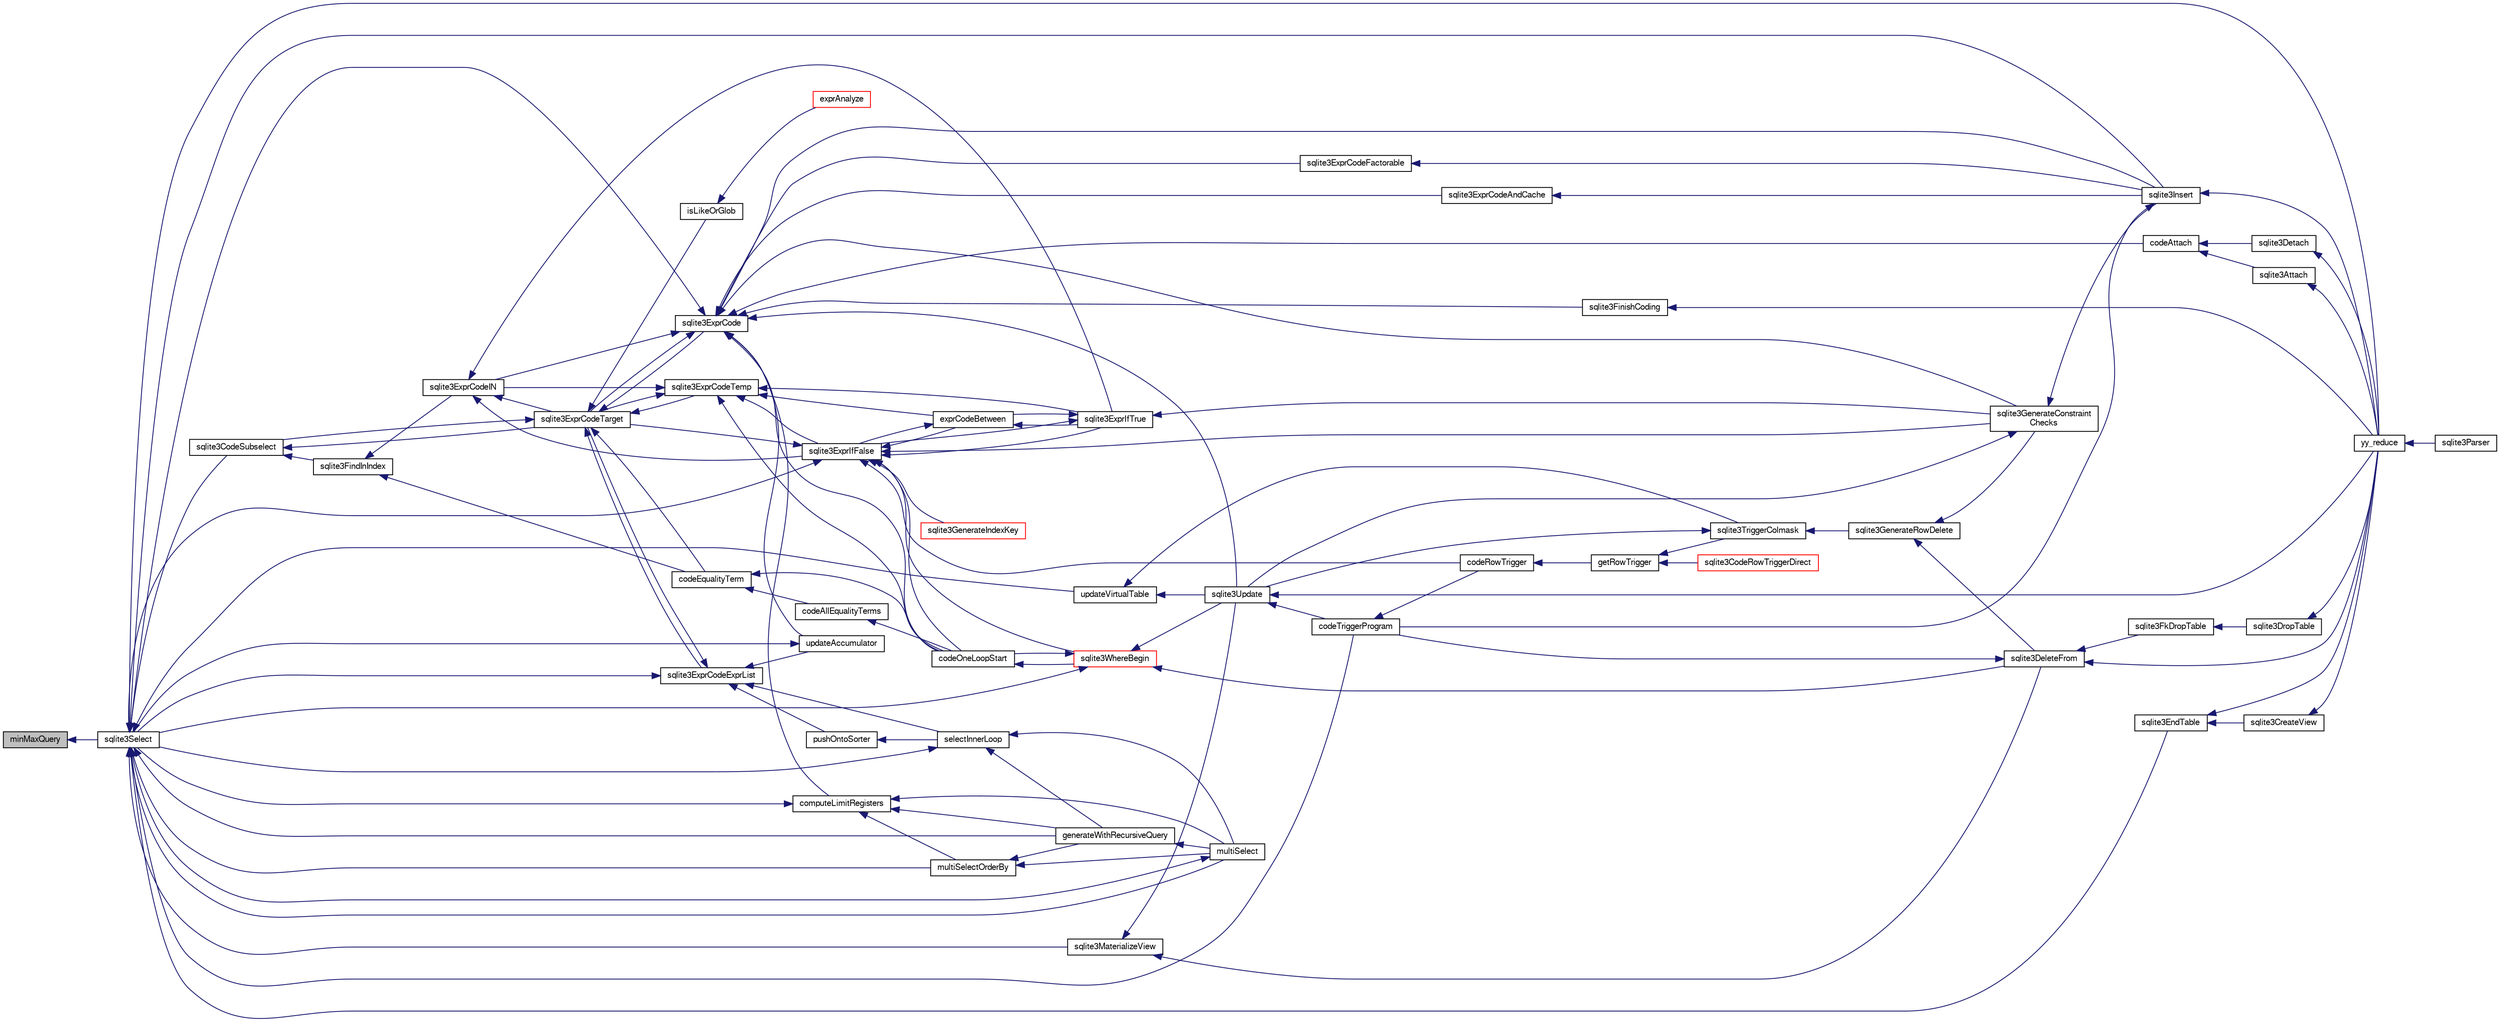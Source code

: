 digraph "minMaxQuery"
{
  edge [fontname="FreeSans",fontsize="10",labelfontname="FreeSans",labelfontsize="10"];
  node [fontname="FreeSans",fontsize="10",shape=record];
  rankdir="LR";
  Node167733 [label="minMaxQuery",height=0.2,width=0.4,color="black", fillcolor="grey75", style="filled", fontcolor="black"];
  Node167733 -> Node167734 [dir="back",color="midnightblue",fontsize="10",style="solid",fontname="FreeSans"];
  Node167734 [label="sqlite3Select",height=0.2,width=0.4,color="black", fillcolor="white", style="filled",URL="$sqlite3_8c.html#a2465ee8c956209ba4b272477b7c21a45"];
  Node167734 -> Node167735 [dir="back",color="midnightblue",fontsize="10",style="solid",fontname="FreeSans"];
  Node167735 [label="sqlite3CodeSubselect",height=0.2,width=0.4,color="black", fillcolor="white", style="filled",URL="$sqlite3_8c.html#aa69b46d2204a1d1b110107a1be12ee0c"];
  Node167735 -> Node167736 [dir="back",color="midnightblue",fontsize="10",style="solid",fontname="FreeSans"];
  Node167736 [label="sqlite3FindInIndex",height=0.2,width=0.4,color="black", fillcolor="white", style="filled",URL="$sqlite3_8c.html#af7d8c56ab0231f44bb5f87b3fafeffb2"];
  Node167736 -> Node167737 [dir="back",color="midnightblue",fontsize="10",style="solid",fontname="FreeSans"];
  Node167737 [label="sqlite3ExprCodeIN",height=0.2,width=0.4,color="black", fillcolor="white", style="filled",URL="$sqlite3_8c.html#ad9cf4f5b5ffb90c24a4a0900c8626193"];
  Node167737 -> Node167738 [dir="back",color="midnightblue",fontsize="10",style="solid",fontname="FreeSans"];
  Node167738 [label="sqlite3ExprCodeTarget",height=0.2,width=0.4,color="black", fillcolor="white", style="filled",URL="$sqlite3_8c.html#a4f308397a0a3ed299ed31aaa1ae2a293"];
  Node167738 -> Node167735 [dir="back",color="midnightblue",fontsize="10",style="solid",fontname="FreeSans"];
  Node167738 -> Node167739 [dir="back",color="midnightblue",fontsize="10",style="solid",fontname="FreeSans"];
  Node167739 [label="sqlite3ExprCodeTemp",height=0.2,width=0.4,color="black", fillcolor="white", style="filled",URL="$sqlite3_8c.html#a3bc5c1ccb3c5851847e2aeb4a84ae1fc"];
  Node167739 -> Node167737 [dir="back",color="midnightblue",fontsize="10",style="solid",fontname="FreeSans"];
  Node167739 -> Node167738 [dir="back",color="midnightblue",fontsize="10",style="solid",fontname="FreeSans"];
  Node167739 -> Node167740 [dir="back",color="midnightblue",fontsize="10",style="solid",fontname="FreeSans"];
  Node167740 [label="exprCodeBetween",height=0.2,width=0.4,color="black", fillcolor="white", style="filled",URL="$sqlite3_8c.html#abd053493214542bca8f406f42145d173"];
  Node167740 -> Node167741 [dir="back",color="midnightblue",fontsize="10",style="solid",fontname="FreeSans"];
  Node167741 [label="sqlite3ExprIfTrue",height=0.2,width=0.4,color="black", fillcolor="white", style="filled",URL="$sqlite3_8c.html#ad93a55237c23e1b743ab1f59df1a1444"];
  Node167741 -> Node167740 [dir="back",color="midnightblue",fontsize="10",style="solid",fontname="FreeSans"];
  Node167741 -> Node167742 [dir="back",color="midnightblue",fontsize="10",style="solid",fontname="FreeSans"];
  Node167742 [label="sqlite3ExprIfFalse",height=0.2,width=0.4,color="black", fillcolor="white", style="filled",URL="$sqlite3_8c.html#af97ecccb5d56e321e118414b08f65b71"];
  Node167742 -> Node167738 [dir="back",color="midnightblue",fontsize="10",style="solid",fontname="FreeSans"];
  Node167742 -> Node167740 [dir="back",color="midnightblue",fontsize="10",style="solid",fontname="FreeSans"];
  Node167742 -> Node167741 [dir="back",color="midnightblue",fontsize="10",style="solid",fontname="FreeSans"];
  Node167742 -> Node167743 [dir="back",color="midnightblue",fontsize="10",style="solid",fontname="FreeSans"];
  Node167743 [label="sqlite3GenerateIndexKey",height=0.2,width=0.4,color="red", fillcolor="white", style="filled",URL="$sqlite3_8c.html#ab85ac93d5c5e6760f45f07897be7f272"];
  Node167742 -> Node167769 [dir="back",color="midnightblue",fontsize="10",style="solid",fontname="FreeSans"];
  Node167769 [label="sqlite3GenerateConstraint\lChecks",height=0.2,width=0.4,color="black", fillcolor="white", style="filled",URL="$sqlite3_8c.html#aef639c1e6a0c0a67ca6e7690ad931bd2"];
  Node167769 -> Node167767 [dir="back",color="midnightblue",fontsize="10",style="solid",fontname="FreeSans"];
  Node167767 [label="sqlite3Insert",height=0.2,width=0.4,color="black", fillcolor="white", style="filled",URL="$sqlite3_8c.html#a5b17c9c2000bae6bdff8e6be48d7dc2b"];
  Node167767 -> Node167760 [dir="back",color="midnightblue",fontsize="10",style="solid",fontname="FreeSans"];
  Node167760 [label="codeTriggerProgram",height=0.2,width=0.4,color="black", fillcolor="white", style="filled",URL="$sqlite3_8c.html#a120801f59d9281d201d2ff4b2606836e"];
  Node167760 -> Node167761 [dir="back",color="midnightblue",fontsize="10",style="solid",fontname="FreeSans"];
  Node167761 [label="codeRowTrigger",height=0.2,width=0.4,color="black", fillcolor="white", style="filled",URL="$sqlite3_8c.html#a463cea5aaaf388b560b206570a0022fc"];
  Node167761 -> Node167762 [dir="back",color="midnightblue",fontsize="10",style="solid",fontname="FreeSans"];
  Node167762 [label="getRowTrigger",height=0.2,width=0.4,color="black", fillcolor="white", style="filled",URL="$sqlite3_8c.html#a69626ef20b540d1a2b19cf56f3f45689"];
  Node167762 -> Node167763 [dir="back",color="midnightblue",fontsize="10",style="solid",fontname="FreeSans"];
  Node167763 [label="sqlite3CodeRowTriggerDirect",height=0.2,width=0.4,color="red", fillcolor="white", style="filled",URL="$sqlite3_8c.html#ad92829f9001bcf89a0299dad5a48acd4"];
  Node167762 -> Node167768 [dir="back",color="midnightblue",fontsize="10",style="solid",fontname="FreeSans"];
  Node167768 [label="sqlite3TriggerColmask",height=0.2,width=0.4,color="black", fillcolor="white", style="filled",URL="$sqlite3_8c.html#acace8e99e37ae5e84ea03c65e820c540"];
  Node167768 -> Node167756 [dir="back",color="midnightblue",fontsize="10",style="solid",fontname="FreeSans"];
  Node167756 [label="sqlite3GenerateRowDelete",height=0.2,width=0.4,color="black", fillcolor="white", style="filled",URL="$sqlite3_8c.html#a2c76cbf3027fc18fdbb8cb4cd96b77d9"];
  Node167756 -> Node167757 [dir="back",color="midnightblue",fontsize="10",style="solid",fontname="FreeSans"];
  Node167757 [label="sqlite3DeleteFrom",height=0.2,width=0.4,color="black", fillcolor="white", style="filled",URL="$sqlite3_8c.html#ab9b4b45349188b49eabb23f94608a091"];
  Node167757 -> Node167758 [dir="back",color="midnightblue",fontsize="10",style="solid",fontname="FreeSans"];
  Node167758 [label="sqlite3FkDropTable",height=0.2,width=0.4,color="black", fillcolor="white", style="filled",URL="$sqlite3_8c.html#a1218c6fc74e89152ceaa4760e82f5ef9"];
  Node167758 -> Node167759 [dir="back",color="midnightblue",fontsize="10",style="solid",fontname="FreeSans"];
  Node167759 [label="sqlite3DropTable",height=0.2,width=0.4,color="black", fillcolor="white", style="filled",URL="$sqlite3_8c.html#a5534f77364b5568783c0e50db3c9defb"];
  Node167759 -> Node167747 [dir="back",color="midnightblue",fontsize="10",style="solid",fontname="FreeSans"];
  Node167747 [label="yy_reduce",height=0.2,width=0.4,color="black", fillcolor="white", style="filled",URL="$sqlite3_8c.html#a7c419a9b25711c666a9a2449ef377f14"];
  Node167747 -> Node167748 [dir="back",color="midnightblue",fontsize="10",style="solid",fontname="FreeSans"];
  Node167748 [label="sqlite3Parser",height=0.2,width=0.4,color="black", fillcolor="white", style="filled",URL="$sqlite3_8c.html#a0327d71a5fabe0b6a343d78a2602e72a"];
  Node167757 -> Node167760 [dir="back",color="midnightblue",fontsize="10",style="solid",fontname="FreeSans"];
  Node167757 -> Node167747 [dir="back",color="midnightblue",fontsize="10",style="solid",fontname="FreeSans"];
  Node167756 -> Node167769 [dir="back",color="midnightblue",fontsize="10",style="solid",fontname="FreeSans"];
  Node167768 -> Node167765 [dir="back",color="midnightblue",fontsize="10",style="solid",fontname="FreeSans"];
  Node167765 [label="sqlite3Update",height=0.2,width=0.4,color="black", fillcolor="white", style="filled",URL="$sqlite3_8c.html#ac5aa67c46e8cc8174566fabe6809fafa"];
  Node167765 -> Node167760 [dir="back",color="midnightblue",fontsize="10",style="solid",fontname="FreeSans"];
  Node167765 -> Node167747 [dir="back",color="midnightblue",fontsize="10",style="solid",fontname="FreeSans"];
  Node167767 -> Node167747 [dir="back",color="midnightblue",fontsize="10",style="solid",fontname="FreeSans"];
  Node167769 -> Node167765 [dir="back",color="midnightblue",fontsize="10",style="solid",fontname="FreeSans"];
  Node167742 -> Node167734 [dir="back",color="midnightblue",fontsize="10",style="solid",fontname="FreeSans"];
  Node167742 -> Node167761 [dir="back",color="midnightblue",fontsize="10",style="solid",fontname="FreeSans"];
  Node167742 -> Node167775 [dir="back",color="midnightblue",fontsize="10",style="solid",fontname="FreeSans"];
  Node167775 [label="codeOneLoopStart",height=0.2,width=0.4,color="black", fillcolor="white", style="filled",URL="$sqlite3_8c.html#aa868875120b151c169cc79139ed6e008"];
  Node167775 -> Node167772 [dir="back",color="midnightblue",fontsize="10",style="solid",fontname="FreeSans"];
  Node167772 [label="sqlite3WhereBegin",height=0.2,width=0.4,color="red", fillcolor="white", style="filled",URL="$sqlite3_8c.html#acad049f5c9a96a8118cffd5e5ce89f7c"];
  Node167772 -> Node167757 [dir="back",color="midnightblue",fontsize="10",style="solid",fontname="FreeSans"];
  Node167772 -> Node167734 [dir="back",color="midnightblue",fontsize="10",style="solid",fontname="FreeSans"];
  Node167772 -> Node167765 [dir="back",color="midnightblue",fontsize="10",style="solid",fontname="FreeSans"];
  Node167772 -> Node167775 [dir="back",color="midnightblue",fontsize="10",style="solid",fontname="FreeSans"];
  Node167742 -> Node167772 [dir="back",color="midnightblue",fontsize="10",style="solid",fontname="FreeSans"];
  Node167741 -> Node167769 [dir="back",color="midnightblue",fontsize="10",style="solid",fontname="FreeSans"];
  Node167740 -> Node167742 [dir="back",color="midnightblue",fontsize="10",style="solid",fontname="FreeSans"];
  Node167739 -> Node167741 [dir="back",color="midnightblue",fontsize="10",style="solid",fontname="FreeSans"];
  Node167739 -> Node167742 [dir="back",color="midnightblue",fontsize="10",style="solid",fontname="FreeSans"];
  Node167739 -> Node167775 [dir="back",color="midnightblue",fontsize="10",style="solid",fontname="FreeSans"];
  Node167738 -> Node167776 [dir="back",color="midnightblue",fontsize="10",style="solid",fontname="FreeSans"];
  Node167776 [label="sqlite3ExprCode",height=0.2,width=0.4,color="black", fillcolor="white", style="filled",URL="$sqlite3_8c.html#a75f270fb0b111b86924cca4ea507b417"];
  Node167776 -> Node167737 [dir="back",color="midnightblue",fontsize="10",style="solid",fontname="FreeSans"];
  Node167776 -> Node167738 [dir="back",color="midnightblue",fontsize="10",style="solid",fontname="FreeSans"];
  Node167776 -> Node167777 [dir="back",color="midnightblue",fontsize="10",style="solid",fontname="FreeSans"];
  Node167777 [label="sqlite3ExprCodeFactorable",height=0.2,width=0.4,color="black", fillcolor="white", style="filled",URL="$sqlite3_8c.html#a843f7fd58eec5a683c1fd8435fcd1e84"];
  Node167777 -> Node167767 [dir="back",color="midnightblue",fontsize="10",style="solid",fontname="FreeSans"];
  Node167776 -> Node167778 [dir="back",color="midnightblue",fontsize="10",style="solid",fontname="FreeSans"];
  Node167778 [label="sqlite3ExprCodeAndCache",height=0.2,width=0.4,color="black", fillcolor="white", style="filled",URL="$sqlite3_8c.html#ae3e46527d9b7fc9cb9236d21a5e6b1d8"];
  Node167778 -> Node167767 [dir="back",color="midnightblue",fontsize="10",style="solid",fontname="FreeSans"];
  Node167776 -> Node167779 [dir="back",color="midnightblue",fontsize="10",style="solid",fontname="FreeSans"];
  Node167779 [label="codeAttach",height=0.2,width=0.4,color="black", fillcolor="white", style="filled",URL="$sqlite3_8c.html#ade4e9e30d828a19c191fdcb098676d5b"];
  Node167779 -> Node167780 [dir="back",color="midnightblue",fontsize="10",style="solid",fontname="FreeSans"];
  Node167780 [label="sqlite3Detach",height=0.2,width=0.4,color="black", fillcolor="white", style="filled",URL="$sqlite3_8c.html#ab1a5a0b01c7560aef5e0b8603a68747d"];
  Node167780 -> Node167747 [dir="back",color="midnightblue",fontsize="10",style="solid",fontname="FreeSans"];
  Node167779 -> Node167781 [dir="back",color="midnightblue",fontsize="10",style="solid",fontname="FreeSans"];
  Node167781 [label="sqlite3Attach",height=0.2,width=0.4,color="black", fillcolor="white", style="filled",URL="$sqlite3_8c.html#ae0907fe0b43cc1b4c7e6a16213e8546f"];
  Node167781 -> Node167747 [dir="back",color="midnightblue",fontsize="10",style="solid",fontname="FreeSans"];
  Node167776 -> Node167782 [dir="back",color="midnightblue",fontsize="10",style="solid",fontname="FreeSans"];
  Node167782 [label="sqlite3FinishCoding",height=0.2,width=0.4,color="black", fillcolor="white", style="filled",URL="$sqlite3_8c.html#a651bc5b446c276c092705856d995b278"];
  Node167782 -> Node167747 [dir="back",color="midnightblue",fontsize="10",style="solid",fontname="FreeSans"];
  Node167776 -> Node167767 [dir="back",color="midnightblue",fontsize="10",style="solid",fontname="FreeSans"];
  Node167776 -> Node167769 [dir="back",color="midnightblue",fontsize="10",style="solid",fontname="FreeSans"];
  Node167776 -> Node167783 [dir="back",color="midnightblue",fontsize="10",style="solid",fontname="FreeSans"];
  Node167783 [label="computeLimitRegisters",height=0.2,width=0.4,color="black", fillcolor="white", style="filled",URL="$sqlite3_8c.html#ae9d37055e4905929b6f6cda5461e2f37"];
  Node167783 -> Node167784 [dir="back",color="midnightblue",fontsize="10",style="solid",fontname="FreeSans"];
  Node167784 [label="generateWithRecursiveQuery",height=0.2,width=0.4,color="black", fillcolor="white", style="filled",URL="$sqlite3_8c.html#ade2c3663fa9c3b9676507984b9483942"];
  Node167784 -> Node167785 [dir="back",color="midnightblue",fontsize="10",style="solid",fontname="FreeSans"];
  Node167785 [label="multiSelect",height=0.2,width=0.4,color="black", fillcolor="white", style="filled",URL="$sqlite3_8c.html#a6456c61f3d9b2389738753cedfa24fa7"];
  Node167785 -> Node167734 [dir="back",color="midnightblue",fontsize="10",style="solid",fontname="FreeSans"];
  Node167783 -> Node167785 [dir="back",color="midnightblue",fontsize="10",style="solid",fontname="FreeSans"];
  Node167783 -> Node167786 [dir="back",color="midnightblue",fontsize="10",style="solid",fontname="FreeSans"];
  Node167786 [label="multiSelectOrderBy",height=0.2,width=0.4,color="black", fillcolor="white", style="filled",URL="$sqlite3_8c.html#afcdb8488c6f4dfdadaf9f04bca35b808"];
  Node167786 -> Node167784 [dir="back",color="midnightblue",fontsize="10",style="solid",fontname="FreeSans"];
  Node167786 -> Node167785 [dir="back",color="midnightblue",fontsize="10",style="solid",fontname="FreeSans"];
  Node167783 -> Node167734 [dir="back",color="midnightblue",fontsize="10",style="solid",fontname="FreeSans"];
  Node167776 -> Node167787 [dir="back",color="midnightblue",fontsize="10",style="solid",fontname="FreeSans"];
  Node167787 [label="updateAccumulator",height=0.2,width=0.4,color="black", fillcolor="white", style="filled",URL="$sqlite3_8c.html#a1681660dd3ecd50c8727d6e56a537bd9"];
  Node167787 -> Node167734 [dir="back",color="midnightblue",fontsize="10",style="solid",fontname="FreeSans"];
  Node167776 -> Node167734 [dir="back",color="midnightblue",fontsize="10",style="solid",fontname="FreeSans"];
  Node167776 -> Node167765 [dir="back",color="midnightblue",fontsize="10",style="solid",fontname="FreeSans"];
  Node167776 -> Node167775 [dir="back",color="midnightblue",fontsize="10",style="solid",fontname="FreeSans"];
  Node167738 -> Node167788 [dir="back",color="midnightblue",fontsize="10",style="solid",fontname="FreeSans"];
  Node167788 [label="sqlite3ExprCodeExprList",height=0.2,width=0.4,color="black", fillcolor="white", style="filled",URL="$sqlite3_8c.html#a05b2b3dc3de7565de24eb3a2ff4e9566"];
  Node167788 -> Node167738 [dir="back",color="midnightblue",fontsize="10",style="solid",fontname="FreeSans"];
  Node167788 -> Node167789 [dir="back",color="midnightblue",fontsize="10",style="solid",fontname="FreeSans"];
  Node167789 [label="pushOntoSorter",height=0.2,width=0.4,color="black", fillcolor="white", style="filled",URL="$sqlite3_8c.html#a4555397beb584a386e7739cf022a6651"];
  Node167789 -> Node167790 [dir="back",color="midnightblue",fontsize="10",style="solid",fontname="FreeSans"];
  Node167790 [label="selectInnerLoop",height=0.2,width=0.4,color="black", fillcolor="white", style="filled",URL="$sqlite3_8c.html#ababe0933661ebe67eb0e6074bb1fd411"];
  Node167790 -> Node167784 [dir="back",color="midnightblue",fontsize="10",style="solid",fontname="FreeSans"];
  Node167790 -> Node167785 [dir="back",color="midnightblue",fontsize="10",style="solid",fontname="FreeSans"];
  Node167790 -> Node167734 [dir="back",color="midnightblue",fontsize="10",style="solid",fontname="FreeSans"];
  Node167788 -> Node167790 [dir="back",color="midnightblue",fontsize="10",style="solid",fontname="FreeSans"];
  Node167788 -> Node167787 [dir="back",color="midnightblue",fontsize="10",style="solid",fontname="FreeSans"];
  Node167788 -> Node167734 [dir="back",color="midnightblue",fontsize="10",style="solid",fontname="FreeSans"];
  Node167738 -> Node167791 [dir="back",color="midnightblue",fontsize="10",style="solid",fontname="FreeSans"];
  Node167791 [label="isLikeOrGlob",height=0.2,width=0.4,color="black", fillcolor="white", style="filled",URL="$sqlite3_8c.html#a6c38e495198bf8976f68d1a6ebd74a50"];
  Node167791 -> Node167792 [dir="back",color="midnightblue",fontsize="10",style="solid",fontname="FreeSans"];
  Node167792 [label="exprAnalyze",height=0.2,width=0.4,color="red", fillcolor="white", style="filled",URL="$sqlite3_8c.html#acb10e48c9a4184a4edd9bfd5b14ad0b7"];
  Node167738 -> Node167800 [dir="back",color="midnightblue",fontsize="10",style="solid",fontname="FreeSans"];
  Node167800 [label="codeEqualityTerm",height=0.2,width=0.4,color="black", fillcolor="white", style="filled",URL="$sqlite3_8c.html#ad88a57073f031452c9843e97f15acc47"];
  Node167800 -> Node167801 [dir="back",color="midnightblue",fontsize="10",style="solid",fontname="FreeSans"];
  Node167801 [label="codeAllEqualityTerms",height=0.2,width=0.4,color="black", fillcolor="white", style="filled",URL="$sqlite3_8c.html#a3095598b812500a4efe41bf17cd49381"];
  Node167801 -> Node167775 [dir="back",color="midnightblue",fontsize="10",style="solid",fontname="FreeSans"];
  Node167800 -> Node167775 [dir="back",color="midnightblue",fontsize="10",style="solid",fontname="FreeSans"];
  Node167737 -> Node167741 [dir="back",color="midnightblue",fontsize="10",style="solid",fontname="FreeSans"];
  Node167737 -> Node167742 [dir="back",color="midnightblue",fontsize="10",style="solid",fontname="FreeSans"];
  Node167736 -> Node167800 [dir="back",color="midnightblue",fontsize="10",style="solid",fontname="FreeSans"];
  Node167735 -> Node167738 [dir="back",color="midnightblue",fontsize="10",style="solid",fontname="FreeSans"];
  Node167734 -> Node167750 [dir="back",color="midnightblue",fontsize="10",style="solid",fontname="FreeSans"];
  Node167750 [label="sqlite3EndTable",height=0.2,width=0.4,color="black", fillcolor="white", style="filled",URL="$sqlite3_8c.html#a7b5f2c66c0f0b6f819d970ca389768b0"];
  Node167750 -> Node167751 [dir="back",color="midnightblue",fontsize="10",style="solid",fontname="FreeSans"];
  Node167751 [label="sqlite3CreateView",height=0.2,width=0.4,color="black", fillcolor="white", style="filled",URL="$sqlite3_8c.html#a9d85cb00ff71dee5cd9a019503a6982e"];
  Node167751 -> Node167747 [dir="back",color="midnightblue",fontsize="10",style="solid",fontname="FreeSans"];
  Node167750 -> Node167747 [dir="back",color="midnightblue",fontsize="10",style="solid",fontname="FreeSans"];
  Node167734 -> Node167802 [dir="back",color="midnightblue",fontsize="10",style="solid",fontname="FreeSans"];
  Node167802 [label="sqlite3MaterializeView",height=0.2,width=0.4,color="black", fillcolor="white", style="filled",URL="$sqlite3_8c.html#a4557984b0b75f998fb0c3f231c9b1def"];
  Node167802 -> Node167757 [dir="back",color="midnightblue",fontsize="10",style="solid",fontname="FreeSans"];
  Node167802 -> Node167765 [dir="back",color="midnightblue",fontsize="10",style="solid",fontname="FreeSans"];
  Node167734 -> Node167767 [dir="back",color="midnightblue",fontsize="10",style="solid",fontname="FreeSans"];
  Node167734 -> Node167784 [dir="back",color="midnightblue",fontsize="10",style="solid",fontname="FreeSans"];
  Node167734 -> Node167785 [dir="back",color="midnightblue",fontsize="10",style="solid",fontname="FreeSans"];
  Node167734 -> Node167786 [dir="back",color="midnightblue",fontsize="10",style="solid",fontname="FreeSans"];
  Node167734 -> Node167760 [dir="back",color="midnightblue",fontsize="10",style="solid",fontname="FreeSans"];
  Node167734 -> Node167803 [dir="back",color="midnightblue",fontsize="10",style="solid",fontname="FreeSans"];
  Node167803 [label="updateVirtualTable",height=0.2,width=0.4,color="black", fillcolor="white", style="filled",URL="$sqlite3_8c.html#a740220531db9293c39a2cdd7da3f74e1"];
  Node167803 -> Node167768 [dir="back",color="midnightblue",fontsize="10",style="solid",fontname="FreeSans"];
  Node167803 -> Node167765 [dir="back",color="midnightblue",fontsize="10",style="solid",fontname="FreeSans"];
  Node167734 -> Node167747 [dir="back",color="midnightblue",fontsize="10",style="solid",fontname="FreeSans"];
}
